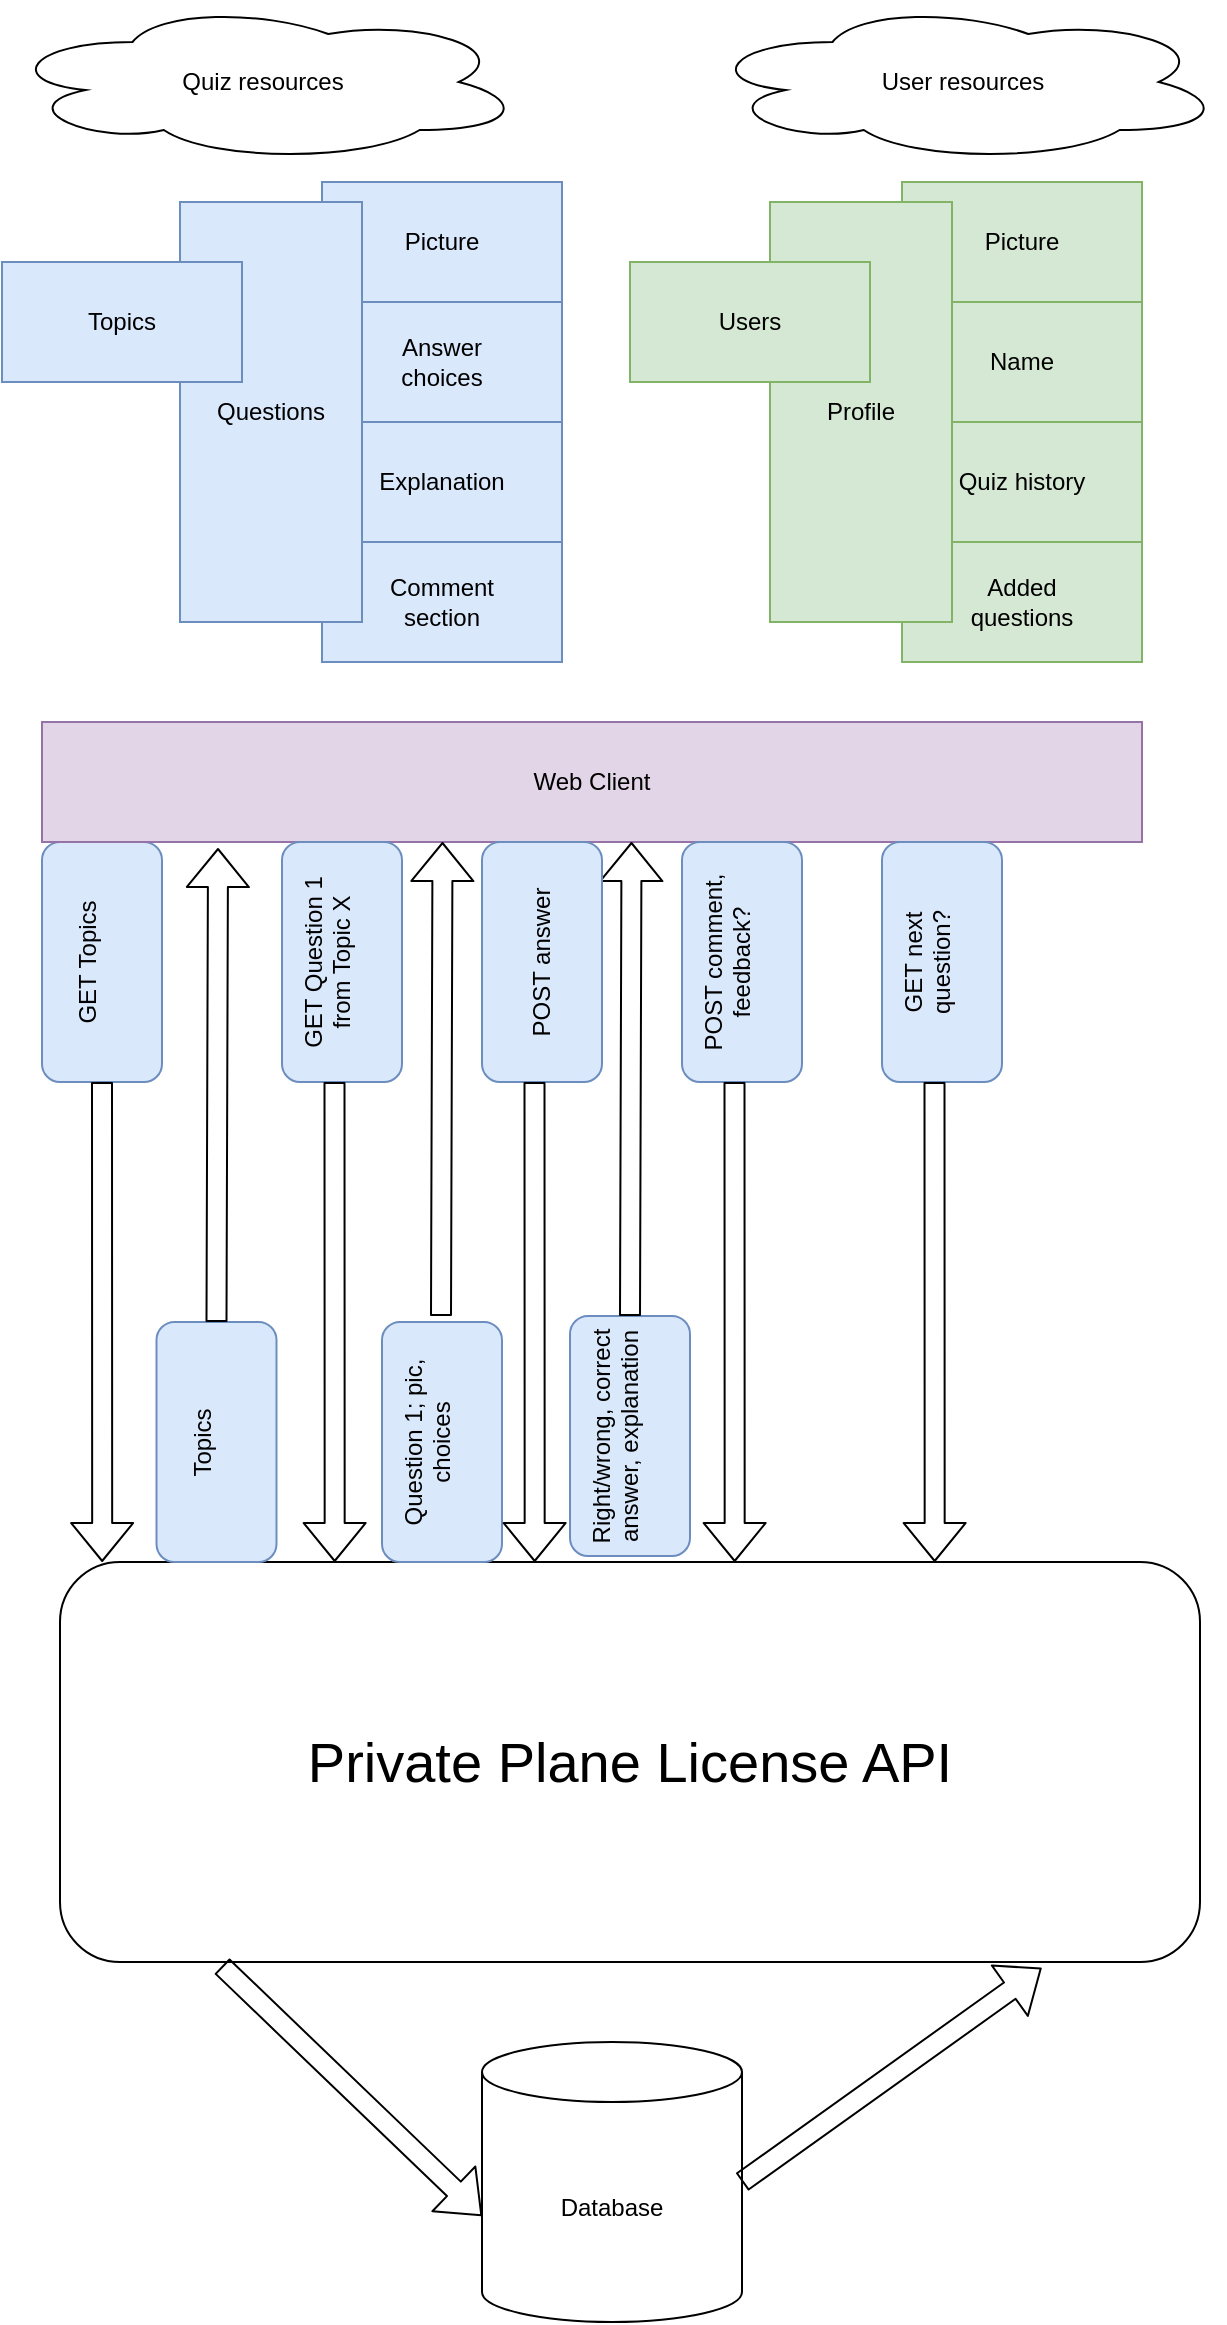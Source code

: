 <mxfile version="14.2.9" type="github">
  <diagram id="4TcA--l6-rnaQMClrimV" name="Page-1">
    <mxGraphModel dx="1422" dy="1932" grid="1" gridSize="10" guides="1" tooltips="1" connect="1" arrows="1" fold="1" page="1" pageScale="1" pageWidth="827" pageHeight="1169" math="0" shadow="0">
      <root>
        <mxCell id="0" />
        <mxCell id="1" parent="0" />
        <mxCell id="H4LWLAwvoOy_DzZA3Qej-47" value="" style="rounded=1;whiteSpace=wrap;html=1;rotation=-90;fillColor=#dae8fc;strokeColor=#6c8ebf;" vertex="1" parent="1">
          <mxGeometry x="80" y="160" width="120" height="60" as="geometry" />
        </mxCell>
        <mxCell id="H4LWLAwvoOy_DzZA3Qej-14" value="Added &lt;br&gt;questions" style="rounded=0;whiteSpace=wrap;html=1;fillColor=#d5e8d4;strokeColor=#82b366;" vertex="1" parent="1">
          <mxGeometry x="540" y="-20" width="120" height="60" as="geometry" />
        </mxCell>
        <mxCell id="H4LWLAwvoOy_DzZA3Qej-12" value="Quiz history" style="rounded=0;whiteSpace=wrap;html=1;fillColor=#d5e8d4;strokeColor=#82b366;" vertex="1" parent="1">
          <mxGeometry x="540" y="-80" width="120" height="60" as="geometry" />
        </mxCell>
        <mxCell id="H4LWLAwvoOy_DzZA3Qej-11" value="Name" style="rounded=0;whiteSpace=wrap;html=1;fillColor=#d5e8d4;strokeColor=#82b366;" vertex="1" parent="1">
          <mxGeometry x="540" y="-140" width="120" height="60" as="geometry" />
        </mxCell>
        <mxCell id="H4LWLAwvoOy_DzZA3Qej-6" value="&lt;div&gt;Comment &lt;br&gt;&lt;/div&gt;&lt;div&gt;section&lt;/div&gt;" style="rounded=0;whiteSpace=wrap;html=1;fillColor=#dae8fc;strokeColor=#6c8ebf;" vertex="1" parent="1">
          <mxGeometry x="250" y="-20" width="120" height="60" as="geometry" />
        </mxCell>
        <mxCell id="Srqo1MTjmUJcDtNH-crw-1" value="&lt;font style=&quot;font-size: 28px&quot;&gt;Private Plane License API&lt;/font&gt;" style="rounded=1;whiteSpace=wrap;html=1;" parent="1" vertex="1">
          <mxGeometry x="119" y="490" width="570" height="200" as="geometry" />
        </mxCell>
        <mxCell id="Srqo1MTjmUJcDtNH-crw-3" value="Web Client" style="rounded=0;whiteSpace=wrap;html=1;fillColor=#e1d5e7;strokeColor=#9673a6;" parent="1" vertex="1">
          <mxGeometry x="110" y="70" width="550" height="60" as="geometry" />
        </mxCell>
        <mxCell id="Srqo1MTjmUJcDtNH-crw-4" value="Database" style="shape=cylinder3;whiteSpace=wrap;html=1;boundedLbl=1;backgroundOutline=1;size=15;" parent="1" vertex="1">
          <mxGeometry x="330" y="730" width="130" height="140" as="geometry" />
        </mxCell>
        <mxCell id="Srqo1MTjmUJcDtNH-crw-10" value="" style="shape=flexArrow;endArrow=classic;html=1;entryX=0;entryY=0.621;entryDx=0;entryDy=0;entryPerimeter=0;exitX=0.142;exitY=1.01;exitDx=0;exitDy=0;exitPerimeter=0;" parent="1" source="Srqo1MTjmUJcDtNH-crw-1" target="Srqo1MTjmUJcDtNH-crw-4" edge="1">
          <mxGeometry width="50" height="50" relative="1" as="geometry">
            <mxPoint x="400" y="260" as="sourcePoint" />
            <mxPoint x="450" y="210" as="targetPoint" />
          </mxGeometry>
        </mxCell>
        <mxCell id="Srqo1MTjmUJcDtNH-crw-11" value="" style="shape=flexArrow;endArrow=classic;html=1;exitX=1;exitY=0.5;exitDx=0;exitDy=0;exitPerimeter=0;entryX=0.861;entryY=1.015;entryDx=0;entryDy=0;entryPerimeter=0;" parent="1" source="Srqo1MTjmUJcDtNH-crw-4" target="Srqo1MTjmUJcDtNH-crw-1" edge="1">
          <mxGeometry width="50" height="50" relative="1" as="geometry">
            <mxPoint x="210.94" y="422" as="sourcePoint" />
            <mxPoint x="640" y="490" as="targetPoint" />
          </mxGeometry>
        </mxCell>
        <mxCell id="H4LWLAwvoOy_DzZA3Qej-2" value="&lt;div&gt;&lt;br&gt;&lt;/div&gt;&lt;div&gt;Answer&lt;/div&gt;&lt;div&gt; choices&lt;/div&gt;&lt;div&gt;&lt;br&gt;&lt;/div&gt;" style="rounded=0;whiteSpace=wrap;html=1;fillColor=#dae8fc;strokeColor=#6c8ebf;" vertex="1" parent="1">
          <mxGeometry x="250" y="-140" width="120" height="60" as="geometry" />
        </mxCell>
        <mxCell id="H4LWLAwvoOy_DzZA3Qej-4" value="Picture" style="rounded=0;whiteSpace=wrap;html=1;fillColor=#dae8fc;strokeColor=#6c8ebf;" vertex="1" parent="1">
          <mxGeometry x="250" y="-200" width="120" height="60" as="geometry" />
        </mxCell>
        <mxCell id="H4LWLAwvoOy_DzZA3Qej-5" value="Explanation" style="rounded=0;whiteSpace=wrap;html=1;fillColor=#dae8fc;strokeColor=#6c8ebf;" vertex="1" parent="1">
          <mxGeometry x="250" y="-80" width="120" height="60" as="geometry" />
        </mxCell>
        <mxCell id="H4LWLAwvoOy_DzZA3Qej-1" value="Questions" style="rounded=0;whiteSpace=wrap;html=1;fillColor=#dae8fc;strokeColor=#6c8ebf;" vertex="1" parent="1">
          <mxGeometry x="179" y="-190" width="91" height="210" as="geometry" />
        </mxCell>
        <mxCell id="H4LWLAwvoOy_DzZA3Qej-3" value="Topics" style="rounded=0;whiteSpace=wrap;html=1;fillColor=#dae8fc;strokeColor=#6c8ebf;" vertex="1" parent="1">
          <mxGeometry x="90" y="-160" width="120" height="60" as="geometry" />
        </mxCell>
        <mxCell id="H4LWLAwvoOy_DzZA3Qej-10" value="" style="edgeStyle=orthogonalEdgeStyle;rounded=0;orthogonalLoop=1;jettySize=auto;html=1;" edge="1" parent="1" source="H4LWLAwvoOy_DzZA3Qej-9" target="H4LWLAwvoOy_DzZA3Qej-7">
          <mxGeometry relative="1" as="geometry" />
        </mxCell>
        <mxCell id="H4LWLAwvoOy_DzZA3Qej-9" value="Picture" style="rounded=0;whiteSpace=wrap;html=1;fillColor=#d5e8d4;strokeColor=#82b366;" vertex="1" parent="1">
          <mxGeometry x="540" y="-200" width="120" height="60" as="geometry" />
        </mxCell>
        <mxCell id="H4LWLAwvoOy_DzZA3Qej-8" value="Profile" style="rounded=0;whiteSpace=wrap;html=1;fillColor=#d5e8d4;strokeColor=#82b366;" vertex="1" parent="1">
          <mxGeometry x="474" y="-190" width="91" height="210" as="geometry" />
        </mxCell>
        <mxCell id="H4LWLAwvoOy_DzZA3Qej-7" value="Users" style="rounded=0;whiteSpace=wrap;html=1;fillColor=#d5e8d4;strokeColor=#82b366;" vertex="1" parent="1">
          <mxGeometry x="404" y="-160" width="120" height="60" as="geometry" />
        </mxCell>
        <mxCell id="H4LWLAwvoOy_DzZA3Qej-16" value="Quiz resources" style="ellipse;shape=cloud;whiteSpace=wrap;html=1;" vertex="1" parent="1">
          <mxGeometry x="90" y="-290" width="261" height="80" as="geometry" />
        </mxCell>
        <mxCell id="H4LWLAwvoOy_DzZA3Qej-18" value="User resources" style="ellipse;shape=cloud;whiteSpace=wrap;html=1;" vertex="1" parent="1">
          <mxGeometry x="440" y="-290" width="261" height="80" as="geometry" />
        </mxCell>
        <mxCell id="H4LWLAwvoOy_DzZA3Qej-48" value="&lt;div&gt;GET Topics&lt;/div&gt;&lt;div&gt;&lt;br&gt;&lt;/div&gt;" style="text;html=1;strokeColor=none;fillColor=none;align=center;verticalAlign=middle;whiteSpace=wrap;rounded=0;rotation=-90;" vertex="1" parent="1">
          <mxGeometry x="87.25" y="170" width="105.5" height="40" as="geometry" />
        </mxCell>
        <mxCell id="H4LWLAwvoOy_DzZA3Qej-33" value="" style="rounded=1;whiteSpace=wrap;html=1;rotation=-90;fillColor=#dae8fc;strokeColor=#6c8ebf;" vertex="1" parent="1">
          <mxGeometry x="250" y="400" width="120" height="60" as="geometry" />
        </mxCell>
        <mxCell id="H4LWLAwvoOy_DzZA3Qej-34" value="&lt;div&gt;Question 1; pic, choices&lt;/div&gt;&lt;div&gt;&lt;br&gt;&lt;/div&gt;" style="text;html=1;strokeColor=none;fillColor=none;align=center;verticalAlign=middle;whiteSpace=wrap;rounded=0;rotation=-90;" vertex="1" parent="1">
          <mxGeometry x="257.25" y="410" width="105.5" height="40" as="geometry" />
        </mxCell>
        <mxCell id="H4LWLAwvoOy_DzZA3Qej-50" value="" style="rounded=1;whiteSpace=wrap;html=1;rotation=-90;fillColor=#dae8fc;strokeColor=#6c8ebf;" vertex="1" parent="1">
          <mxGeometry x="200" y="160" width="120" height="60" as="geometry" />
        </mxCell>
        <mxCell id="H4LWLAwvoOy_DzZA3Qej-51" value="&lt;div&gt;GET Question 1 from Topic X&lt;/div&gt;&lt;div&gt;&lt;br&gt;&lt;/div&gt;" style="text;html=1;strokeColor=none;fillColor=none;align=center;verticalAlign=middle;whiteSpace=wrap;rounded=0;rotation=-90;" vertex="1" parent="1">
          <mxGeometry x="207.25" y="170" width="105.5" height="40" as="geometry" />
        </mxCell>
        <mxCell id="H4LWLAwvoOy_DzZA3Qej-53" value="&lt;div&gt;Topics&lt;/div&gt;&lt;div&gt;&lt;br&gt;&lt;/div&gt;" style="rounded=1;whiteSpace=wrap;html=1;rotation=-90;fillColor=#dae8fc;strokeColor=#6c8ebf;" vertex="1" parent="1">
          <mxGeometry x="137.25" y="400" width="120" height="60" as="geometry" />
        </mxCell>
        <mxCell id="H4LWLAwvoOy_DzZA3Qej-54" value="" style="shape=flexArrow;endArrow=classic;html=1;exitX=0;exitY=0.5;exitDx=0;exitDy=0;entryX=0.037;entryY=0;entryDx=0;entryDy=0;entryPerimeter=0;" edge="1" parent="1" source="H4LWLAwvoOy_DzZA3Qej-47" target="Srqo1MTjmUJcDtNH-crw-1">
          <mxGeometry width="50" height="50" relative="1" as="geometry">
            <mxPoint x="360" y="190" as="sourcePoint" />
            <mxPoint x="410" y="140" as="targetPoint" />
          </mxGeometry>
        </mxCell>
        <mxCell id="H4LWLAwvoOy_DzZA3Qej-55" value="" style="shape=flexArrow;endArrow=classic;html=1;exitX=1;exitY=0.5;exitDx=0;exitDy=0;entryX=0.16;entryY=1.05;entryDx=0;entryDy=0;entryPerimeter=0;" edge="1" parent="1" source="H4LWLAwvoOy_DzZA3Qej-53" target="Srqo1MTjmUJcDtNH-crw-3">
          <mxGeometry width="50" height="50" relative="1" as="geometry">
            <mxPoint x="362.75" y="130" as="sourcePoint" />
            <mxPoint x="362.84" y="370" as="targetPoint" />
          </mxGeometry>
        </mxCell>
        <mxCell id="H4LWLAwvoOy_DzZA3Qej-56" value="" style="shape=flexArrow;endArrow=classic;html=1;exitX=1;exitY=0.5;exitDx=0;exitDy=0;entryX=0.16;entryY=1.05;entryDx=0;entryDy=0;entryPerimeter=0;" edge="1" parent="1">
          <mxGeometry width="50" height="50" relative="1" as="geometry">
            <mxPoint x="309.5" y="367" as="sourcePoint" />
            <mxPoint x="310.25" y="130" as="targetPoint" />
          </mxGeometry>
        </mxCell>
        <mxCell id="H4LWLAwvoOy_DzZA3Qej-57" value="" style="shape=flexArrow;endArrow=classic;html=1;exitX=0;exitY=0.5;exitDx=0;exitDy=0;entryX=0.037;entryY=0;entryDx=0;entryDy=0;entryPerimeter=0;" edge="1" parent="1">
          <mxGeometry width="50" height="50" relative="1" as="geometry">
            <mxPoint x="256.25" y="250" as="sourcePoint" />
            <mxPoint x="256.34" y="490" as="targetPoint" />
          </mxGeometry>
        </mxCell>
        <mxCell id="H4LWLAwvoOy_DzZA3Qej-65" value="&lt;div&gt;Right/wrong, correct answer, explanation&lt;br&gt;&lt;/div&gt;&lt;div&gt;&lt;br&gt;&lt;/div&gt;" style="rounded=1;whiteSpace=wrap;html=1;rotation=-90;fillColor=#dae8fc;strokeColor=#6c8ebf;" vertex="1" parent="1">
          <mxGeometry x="344" y="397" width="120" height="60" as="geometry" />
        </mxCell>
        <mxCell id="H4LWLAwvoOy_DzZA3Qej-66" value="" style="shape=flexArrow;endArrow=classic;html=1;exitX=1;exitY=0.5;exitDx=0;exitDy=0;entryX=0.16;entryY=1.05;entryDx=0;entryDy=0;entryPerimeter=0;" edge="1" parent="1" source="H4LWLAwvoOy_DzZA3Qej-65">
          <mxGeometry width="50" height="50" relative="1" as="geometry">
            <mxPoint x="569.5" y="127" as="sourcePoint" />
            <mxPoint x="404.75" y="130" as="targetPoint" />
          </mxGeometry>
        </mxCell>
        <mxCell id="H4LWLAwvoOy_DzZA3Qej-69" value="" style="group" vertex="1" connectable="0" parent="1">
          <mxGeometry x="330" y="130" width="60" height="360" as="geometry" />
        </mxCell>
        <mxCell id="H4LWLAwvoOy_DzZA3Qej-60" value="" style="rounded=1;whiteSpace=wrap;html=1;rotation=-90;fillColor=#dae8fc;strokeColor=#6c8ebf;" vertex="1" parent="H4LWLAwvoOy_DzZA3Qej-69">
          <mxGeometry x="-30" y="30" width="120" height="60" as="geometry" />
        </mxCell>
        <mxCell id="H4LWLAwvoOy_DzZA3Qej-61" value="POST answer" style="text;html=1;strokeColor=none;fillColor=none;align=center;verticalAlign=middle;whiteSpace=wrap;rounded=0;rotation=-90;" vertex="1" parent="H4LWLAwvoOy_DzZA3Qej-69">
          <mxGeometry x="-22.75" y="40" width="105.5" height="40" as="geometry" />
        </mxCell>
        <mxCell id="H4LWLAwvoOy_DzZA3Qej-62" value="" style="shape=flexArrow;endArrow=classic;html=1;exitX=0;exitY=0.5;exitDx=0;exitDy=0;entryX=0.037;entryY=0;entryDx=0;entryDy=0;entryPerimeter=0;" edge="1" parent="H4LWLAwvoOy_DzZA3Qej-69">
          <mxGeometry width="50" height="50" relative="1" as="geometry">
            <mxPoint x="26.25" y="120" as="sourcePoint" />
            <mxPoint x="26.34" y="360" as="targetPoint" />
          </mxGeometry>
        </mxCell>
        <mxCell id="H4LWLAwvoOy_DzZA3Qej-70" value="" style="group" vertex="1" connectable="0" parent="1">
          <mxGeometry x="430" y="130" width="60" height="360" as="geometry" />
        </mxCell>
        <mxCell id="H4LWLAwvoOy_DzZA3Qej-71" value="" style="rounded=1;whiteSpace=wrap;html=1;rotation=-90;fillColor=#dae8fc;strokeColor=#6c8ebf;" vertex="1" parent="H4LWLAwvoOy_DzZA3Qej-70">
          <mxGeometry x="-30" y="30" width="120" height="60" as="geometry" />
        </mxCell>
        <mxCell id="H4LWLAwvoOy_DzZA3Qej-72" value="&lt;div&gt;POST comment, feedback?&lt;/div&gt;&lt;div&gt;&lt;br&gt;&lt;/div&gt;" style="text;html=1;strokeColor=none;fillColor=none;align=center;verticalAlign=middle;whiteSpace=wrap;rounded=0;rotation=-90;" vertex="1" parent="H4LWLAwvoOy_DzZA3Qej-70">
          <mxGeometry x="-22.75" y="40" width="105.5" height="40" as="geometry" />
        </mxCell>
        <mxCell id="H4LWLAwvoOy_DzZA3Qej-73" value="" style="shape=flexArrow;endArrow=classic;html=1;exitX=0;exitY=0.5;exitDx=0;exitDy=0;entryX=0.037;entryY=0;entryDx=0;entryDy=0;entryPerimeter=0;" edge="1" parent="H4LWLAwvoOy_DzZA3Qej-70">
          <mxGeometry width="50" height="50" relative="1" as="geometry">
            <mxPoint x="26.25" y="120" as="sourcePoint" />
            <mxPoint x="26.34" y="360" as="targetPoint" />
          </mxGeometry>
        </mxCell>
        <mxCell id="H4LWLAwvoOy_DzZA3Qej-74" value="" style="group" vertex="1" connectable="0" parent="1">
          <mxGeometry x="530" y="130" width="60" height="360" as="geometry" />
        </mxCell>
        <mxCell id="H4LWLAwvoOy_DzZA3Qej-75" value="" style="rounded=1;whiteSpace=wrap;html=1;rotation=-90;fillColor=#dae8fc;strokeColor=#6c8ebf;" vertex="1" parent="H4LWLAwvoOy_DzZA3Qej-74">
          <mxGeometry x="-30" y="30" width="120" height="60" as="geometry" />
        </mxCell>
        <mxCell id="H4LWLAwvoOy_DzZA3Qej-76" value="&lt;div&gt;GET next question?&lt;/div&gt;&lt;div&gt;&lt;br&gt;&lt;/div&gt;" style="text;html=1;strokeColor=none;fillColor=none;align=center;verticalAlign=middle;whiteSpace=wrap;rounded=0;rotation=-90;" vertex="1" parent="H4LWLAwvoOy_DzZA3Qej-74">
          <mxGeometry x="-22.75" y="40" width="105.5" height="40" as="geometry" />
        </mxCell>
        <mxCell id="H4LWLAwvoOy_DzZA3Qej-77" value="" style="shape=flexArrow;endArrow=classic;html=1;exitX=0;exitY=0.5;exitDx=0;exitDy=0;entryX=0.037;entryY=0;entryDx=0;entryDy=0;entryPerimeter=0;" edge="1" parent="H4LWLAwvoOy_DzZA3Qej-74">
          <mxGeometry width="50" height="50" relative="1" as="geometry">
            <mxPoint x="26.25" y="120" as="sourcePoint" />
            <mxPoint x="26.34" y="360" as="targetPoint" />
          </mxGeometry>
        </mxCell>
      </root>
    </mxGraphModel>
  </diagram>
</mxfile>
